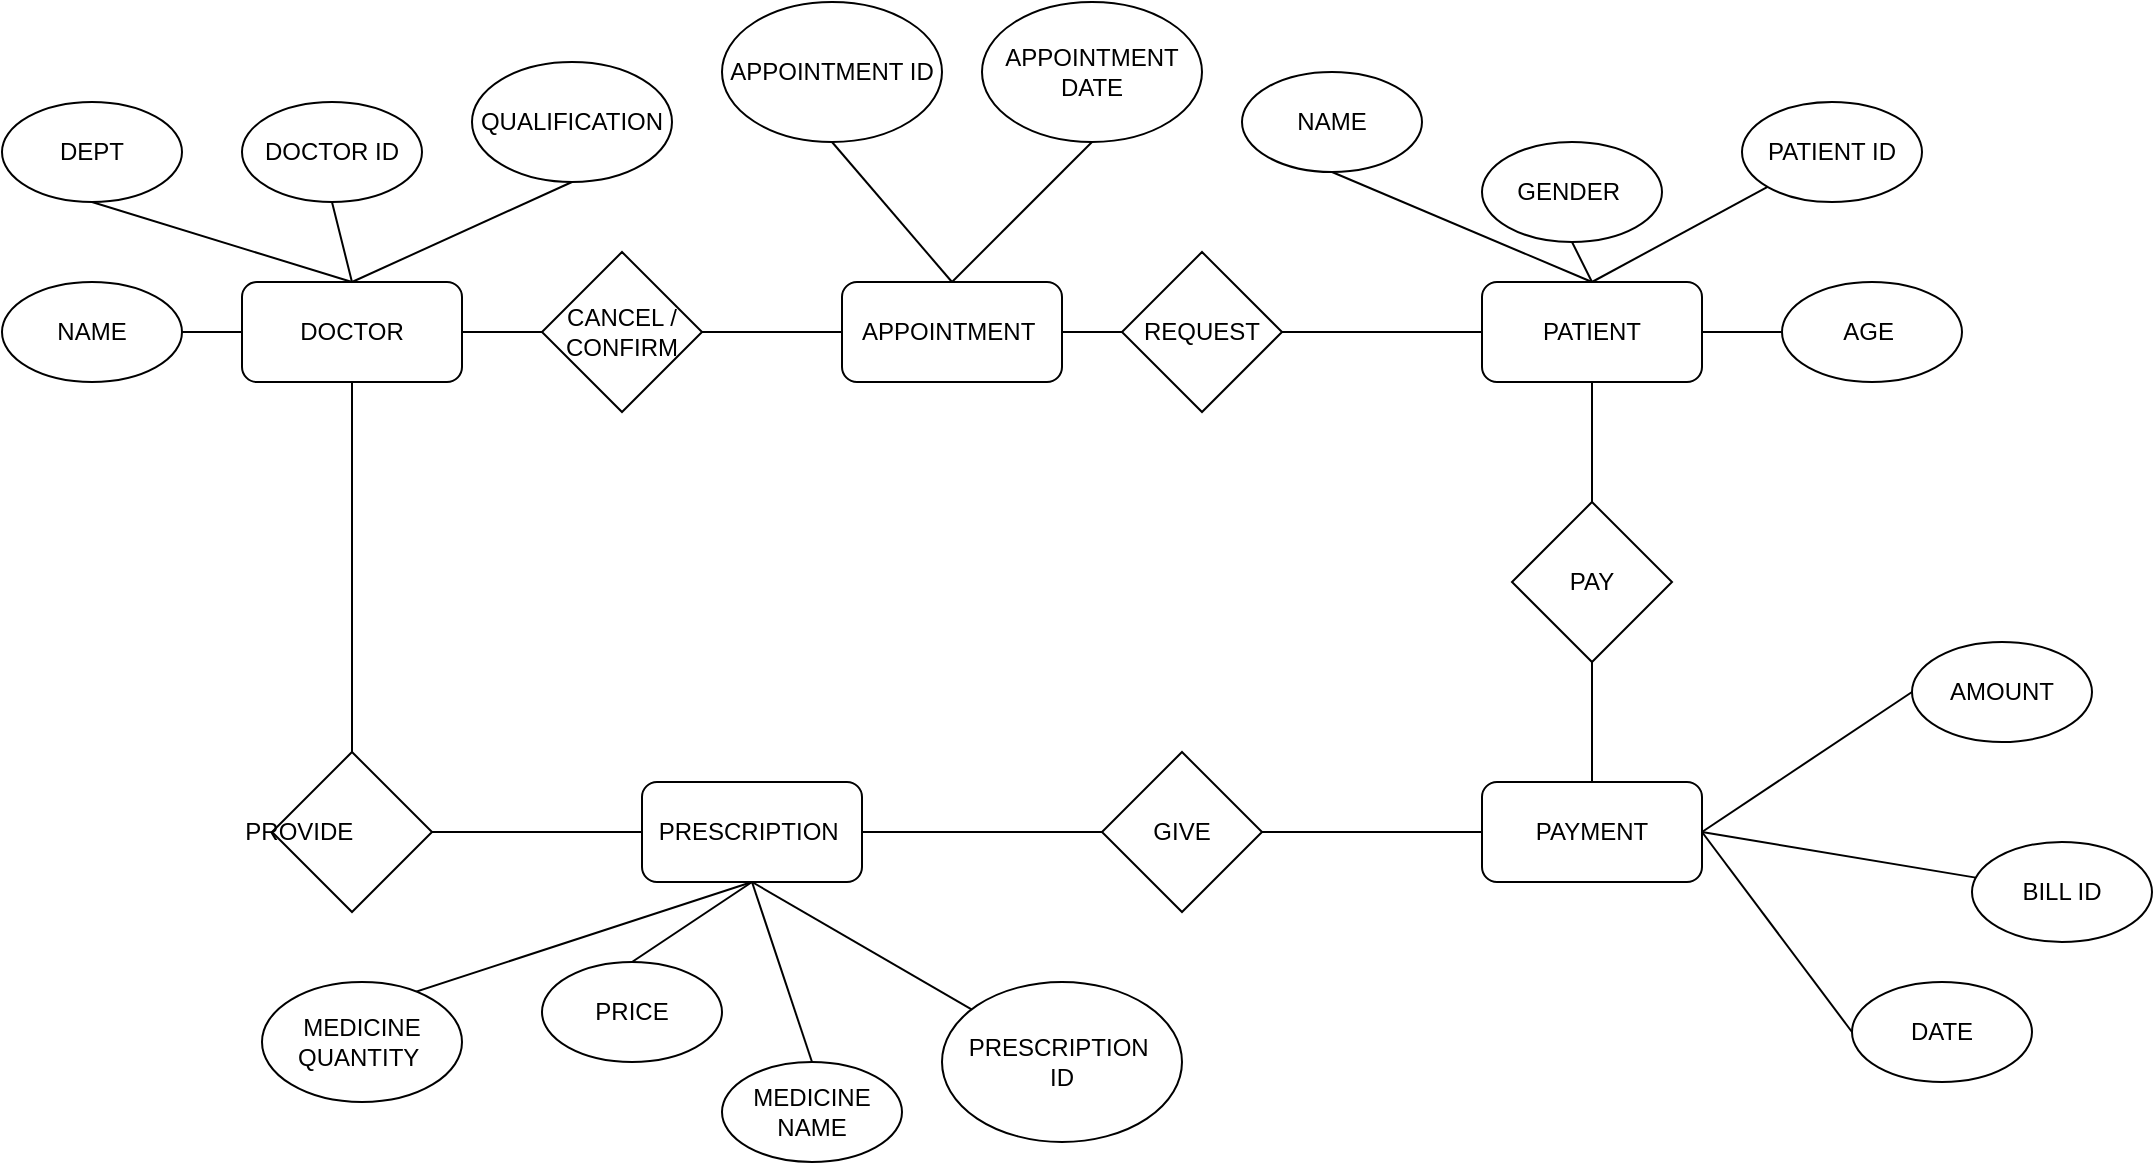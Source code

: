 <mxfile version="23.1.5" type="device">
  <diagram id="R2lEEEUBdFMjLlhIrx00" name="Page-1">
    <mxGraphModel dx="1235" dy="661" grid="1" gridSize="10" guides="1" tooltips="1" connect="1" arrows="1" fold="1" page="1" pageScale="1" pageWidth="850" pageHeight="1100" math="0" shadow="0" extFonts="Permanent Marker^https://fonts.googleapis.com/css?family=Permanent+Marker">
      <root>
        <mxCell id="0" />
        <mxCell id="1" parent="0" />
        <mxCell id="NsCT1WqsuZgKCHJDKyHA-3" value="DOCTOR" style="rounded=1;whiteSpace=wrap;html=1;" vertex="1" parent="1">
          <mxGeometry x="210" y="230" width="110" height="50" as="geometry" />
        </mxCell>
        <mxCell id="NsCT1WqsuZgKCHJDKyHA-5" value="" style="endArrow=none;html=1;rounded=0;entryX=0.5;entryY=1;entryDx=0;entryDy=0;exitX=0.5;exitY=0;exitDx=0;exitDy=0;" edge="1" parent="1" source="NsCT1WqsuZgKCHJDKyHA-3" target="NsCT1WqsuZgKCHJDKyHA-14">
          <mxGeometry width="50" height="50" relative="1" as="geometry">
            <mxPoint x="400" y="320" as="sourcePoint" />
            <mxPoint x="240" y="190" as="targetPoint" />
          </mxGeometry>
        </mxCell>
        <mxCell id="NsCT1WqsuZgKCHJDKyHA-6" value="" style="endArrow=none;html=1;rounded=0;exitX=0;exitY=0.5;exitDx=0;exitDy=0;entryX=1;entryY=0.5;entryDx=0;entryDy=0;" edge="1" parent="1" source="NsCT1WqsuZgKCHJDKyHA-13" target="NsCT1WqsuZgKCHJDKyHA-3">
          <mxGeometry width="50" height="50" relative="1" as="geometry">
            <mxPoint x="380.14" y="246.14" as="sourcePoint" />
            <mxPoint x="330.001" y="243.861" as="targetPoint" />
          </mxGeometry>
        </mxCell>
        <mxCell id="NsCT1WqsuZgKCHJDKyHA-9" value="" style="endArrow=none;html=1;rounded=0;entryX=0.5;entryY=1;entryDx=0;entryDy=0;exitX=0.5;exitY=0;exitDx=0;exitDy=0;" edge="1" target="NsCT1WqsuZgKCHJDKyHA-15" parent="1" source="NsCT1WqsuZgKCHJDKyHA-3">
          <mxGeometry width="50" height="50" relative="1" as="geometry">
            <mxPoint x="280" y="230" as="sourcePoint" />
            <mxPoint x="420" y="160" as="targetPoint" />
          </mxGeometry>
        </mxCell>
        <mxCell id="NsCT1WqsuZgKCHJDKyHA-11" value="" style="endArrow=none;html=1;rounded=0;entryX=0.5;entryY=1;entryDx=0;entryDy=0;exitX=0.5;exitY=0;exitDx=0;exitDy=0;" edge="1" target="NsCT1WqsuZgKCHJDKyHA-12" parent="1" source="NsCT1WqsuZgKCHJDKyHA-3">
          <mxGeometry width="50" height="50" relative="1" as="geometry">
            <mxPoint x="270" y="220" as="sourcePoint" />
            <mxPoint x="330" y="230" as="targetPoint" />
          </mxGeometry>
        </mxCell>
        <mxCell id="NsCT1WqsuZgKCHJDKyHA-12" value="DEPT" style="ellipse;whiteSpace=wrap;html=1;" vertex="1" parent="1">
          <mxGeometry x="90" y="140" width="90" height="50" as="geometry" />
        </mxCell>
        <mxCell id="NsCT1WqsuZgKCHJDKyHA-13" value="CANCEL / CONFIRM" style="rhombus;whiteSpace=wrap;html=1;" vertex="1" parent="1">
          <mxGeometry x="360" y="215" width="80" height="80" as="geometry" />
        </mxCell>
        <mxCell id="NsCT1WqsuZgKCHJDKyHA-14" value="DOCTOR ID" style="ellipse;whiteSpace=wrap;html=1;" vertex="1" parent="1">
          <mxGeometry x="210" y="140" width="90" height="50" as="geometry" />
        </mxCell>
        <mxCell id="NsCT1WqsuZgKCHJDKyHA-15" value="QUALIFICATION" style="ellipse;whiteSpace=wrap;html=1;" vertex="1" parent="1">
          <mxGeometry x="325" y="120" width="100" height="60" as="geometry" />
        </mxCell>
        <mxCell id="NsCT1WqsuZgKCHJDKyHA-16" value="NAME" style="ellipse;whiteSpace=wrap;html=1;" vertex="1" parent="1">
          <mxGeometry x="90" y="230" width="90" height="50" as="geometry" />
        </mxCell>
        <mxCell id="NsCT1WqsuZgKCHJDKyHA-18" value="" style="endArrow=none;html=1;rounded=0;entryX=1;entryY=0.5;entryDx=0;entryDy=0;exitX=0;exitY=0.5;exitDx=0;exitDy=0;" edge="1" parent="1" source="NsCT1WqsuZgKCHJDKyHA-3" target="NsCT1WqsuZgKCHJDKyHA-16">
          <mxGeometry width="50" height="50" relative="1" as="geometry">
            <mxPoint x="380" y="310" as="sourcePoint" />
            <mxPoint x="430" y="260" as="targetPoint" />
          </mxGeometry>
        </mxCell>
        <mxCell id="NsCT1WqsuZgKCHJDKyHA-22" value="APPOINTMENT ID" style="ellipse;whiteSpace=wrap;html=1;" vertex="1" parent="1">
          <mxGeometry x="450" y="90" width="110" height="70" as="geometry" />
        </mxCell>
        <mxCell id="NsCT1WqsuZgKCHJDKyHA-23" value="APPOINTMENT DATE" style="ellipse;whiteSpace=wrap;html=1;" vertex="1" parent="1">
          <mxGeometry x="580" y="90" width="110" height="70" as="geometry" />
        </mxCell>
        <mxCell id="NsCT1WqsuZgKCHJDKyHA-24" value="" style="endArrow=none;html=1;rounded=0;entryX=0.5;entryY=1;entryDx=0;entryDy=0;exitX=0.5;exitY=0;exitDx=0;exitDy=0;" edge="1" source="NsCT1WqsuZgKCHJDKyHA-26" target="NsCT1WqsuZgKCHJDKyHA-22" parent="1">
          <mxGeometry width="50" height="50" relative="1" as="geometry">
            <mxPoint x="640" y="220" as="sourcePoint" />
            <mxPoint x="700" y="230" as="targetPoint" />
          </mxGeometry>
        </mxCell>
        <mxCell id="NsCT1WqsuZgKCHJDKyHA-25" value="" style="endArrow=none;html=1;rounded=0;entryX=0.5;entryY=1;entryDx=0;entryDy=0;exitX=0.5;exitY=0;exitDx=0;exitDy=0;" edge="1" source="NsCT1WqsuZgKCHJDKyHA-26" target="NsCT1WqsuZgKCHJDKyHA-23" parent="1">
          <mxGeometry width="50" height="50" relative="1" as="geometry">
            <mxPoint x="770" y="320" as="sourcePoint" />
            <mxPoint x="610" y="190" as="targetPoint" />
          </mxGeometry>
        </mxCell>
        <mxCell id="NsCT1WqsuZgKCHJDKyHA-26" value="APPOINTMENT&amp;nbsp;" style="rounded=1;whiteSpace=wrap;html=1;" vertex="1" parent="1">
          <mxGeometry x="510" y="230" width="110" height="50" as="geometry" />
        </mxCell>
        <mxCell id="NsCT1WqsuZgKCHJDKyHA-27" value="" style="endArrow=none;html=1;rounded=0;exitX=0;exitY=0.5;exitDx=0;exitDy=0;entryX=1;entryY=0.5;entryDx=0;entryDy=0;" edge="1" parent="1" source="NsCT1WqsuZgKCHJDKyHA-26" target="NsCT1WqsuZgKCHJDKyHA-13">
          <mxGeometry width="50" height="50" relative="1" as="geometry">
            <mxPoint x="370" y="265" as="sourcePoint" />
            <mxPoint x="440" y="260" as="targetPoint" />
          </mxGeometry>
        </mxCell>
        <mxCell id="NsCT1WqsuZgKCHJDKyHA-33" value="REQUEST" style="rhombus;whiteSpace=wrap;html=1;" vertex="1" parent="1">
          <mxGeometry x="650" y="215" width="80" height="80" as="geometry" />
        </mxCell>
        <mxCell id="NsCT1WqsuZgKCHJDKyHA-34" value="" style="endArrow=none;html=1;rounded=0;entryX=0;entryY=0.5;entryDx=0;entryDy=0;exitX=1;exitY=0.5;exitDx=0;exitDy=0;" edge="1" parent="1" source="NsCT1WqsuZgKCHJDKyHA-26" target="NsCT1WqsuZgKCHJDKyHA-33">
          <mxGeometry width="50" height="50" relative="1" as="geometry">
            <mxPoint x="400" y="430" as="sourcePoint" />
            <mxPoint x="450" y="380" as="targetPoint" />
          </mxGeometry>
        </mxCell>
        <mxCell id="NsCT1WqsuZgKCHJDKyHA-35" value="" style="endArrow=none;html=1;rounded=0;exitX=0;exitY=0.5;exitDx=0;exitDy=0;entryX=1;entryY=0.5;entryDx=0;entryDy=0;" edge="1" parent="1" source="NsCT1WqsuZgKCHJDKyHA-36" target="NsCT1WqsuZgKCHJDKyHA-33">
          <mxGeometry width="50" height="50" relative="1" as="geometry">
            <mxPoint x="750" y="255" as="sourcePoint" />
            <mxPoint x="450" y="380" as="targetPoint" />
          </mxGeometry>
        </mxCell>
        <mxCell id="NsCT1WqsuZgKCHJDKyHA-36" value="PATIENT" style="rounded=1;whiteSpace=wrap;html=1;" vertex="1" parent="1">
          <mxGeometry x="830" y="230" width="110" height="50" as="geometry" />
        </mxCell>
        <mxCell id="NsCT1WqsuZgKCHJDKyHA-37" value="" style="endArrow=none;html=1;rounded=0;entryX=0.5;entryY=1;entryDx=0;entryDy=0;exitX=0.5;exitY=0;exitDx=0;exitDy=0;" edge="1" source="NsCT1WqsuZgKCHJDKyHA-36" target="NsCT1WqsuZgKCHJDKyHA-39" parent="1">
          <mxGeometry width="50" height="50" relative="1" as="geometry">
            <mxPoint x="1020" y="320" as="sourcePoint" />
            <mxPoint x="860" y="190" as="targetPoint" />
          </mxGeometry>
        </mxCell>
        <mxCell id="NsCT1WqsuZgKCHJDKyHA-38" value="" style="endArrow=none;html=1;rounded=0;entryX=0.5;entryY=1;entryDx=0;entryDy=0;exitX=0.5;exitY=0;exitDx=0;exitDy=0;" edge="1" source="NsCT1WqsuZgKCHJDKyHA-36" target="NsCT1WqsuZgKCHJDKyHA-42" parent="1">
          <mxGeometry width="50" height="50" relative="1" as="geometry">
            <mxPoint x="890" y="220" as="sourcePoint" />
            <mxPoint x="950" y="230" as="targetPoint" />
          </mxGeometry>
        </mxCell>
        <mxCell id="NsCT1WqsuZgKCHJDKyHA-39" value="GENDER&amp;nbsp;" style="ellipse;whiteSpace=wrap;html=1;" vertex="1" parent="1">
          <mxGeometry x="830" y="160" width="90" height="50" as="geometry" />
        </mxCell>
        <mxCell id="NsCT1WqsuZgKCHJDKyHA-40" value="" style="endArrow=none;html=1;rounded=0;entryX=1;entryY=0.5;entryDx=0;entryDy=0;exitX=1;exitY=0.5;exitDx=0;exitDy=0;" edge="1" source="NsCT1WqsuZgKCHJDKyHA-36" target="NsCT1WqsuZgKCHJDKyHA-43" parent="1">
          <mxGeometry width="50" height="50" relative="1" as="geometry">
            <mxPoint x="1000" y="310" as="sourcePoint" />
            <mxPoint x="1050" y="260" as="targetPoint" />
          </mxGeometry>
        </mxCell>
        <mxCell id="NsCT1WqsuZgKCHJDKyHA-41" value="PATIENT ID" style="ellipse;whiteSpace=wrap;html=1;" vertex="1" parent="1">
          <mxGeometry x="960" y="140" width="90" height="50" as="geometry" />
        </mxCell>
        <mxCell id="NsCT1WqsuZgKCHJDKyHA-42" value="NAME" style="ellipse;whiteSpace=wrap;html=1;" vertex="1" parent="1">
          <mxGeometry x="710" y="125" width="90" height="50" as="geometry" />
        </mxCell>
        <mxCell id="NsCT1WqsuZgKCHJDKyHA-43" value="AGE&amp;nbsp;" style="ellipse;whiteSpace=wrap;html=1;" vertex="1" parent="1">
          <mxGeometry x="980" y="230" width="90" height="50" as="geometry" />
        </mxCell>
        <mxCell id="NsCT1WqsuZgKCHJDKyHA-44" value="" style="endArrow=none;html=1;rounded=0;exitX=0.5;exitY=0;exitDx=0;exitDy=0;" edge="1" parent="1" source="NsCT1WqsuZgKCHJDKyHA-36" target="NsCT1WqsuZgKCHJDKyHA-41">
          <mxGeometry width="50" height="50" relative="1" as="geometry">
            <mxPoint x="440" y="460" as="sourcePoint" />
            <mxPoint x="490" y="410" as="targetPoint" />
          </mxGeometry>
        </mxCell>
        <mxCell id="NsCT1WqsuZgKCHJDKyHA-45" value="PAY" style="rhombus;whiteSpace=wrap;html=1;" vertex="1" parent="1">
          <mxGeometry x="845" y="340" width="80" height="80" as="geometry" />
        </mxCell>
        <mxCell id="NsCT1WqsuZgKCHJDKyHA-46" value="" style="endArrow=none;html=1;rounded=0;exitX=0.5;exitY=1;exitDx=0;exitDy=0;entryX=0.5;entryY=0;entryDx=0;entryDy=0;" edge="1" parent="1" source="NsCT1WqsuZgKCHJDKyHA-36" target="NsCT1WqsuZgKCHJDKyHA-45">
          <mxGeometry width="50" height="50" relative="1" as="geometry">
            <mxPoint x="620" y="390" as="sourcePoint" />
            <mxPoint x="670" y="340" as="targetPoint" />
          </mxGeometry>
        </mxCell>
        <mxCell id="NsCT1WqsuZgKCHJDKyHA-47" value="DATE" style="ellipse;whiteSpace=wrap;html=1;" vertex="1" parent="1">
          <mxGeometry x="1015" y="580" width="90" height="50" as="geometry" />
        </mxCell>
        <mxCell id="NsCT1WqsuZgKCHJDKyHA-48" value="PAYMENT" style="rounded=1;whiteSpace=wrap;html=1;" vertex="1" parent="1">
          <mxGeometry x="830" y="480" width="110" height="50" as="geometry" />
        </mxCell>
        <mxCell id="NsCT1WqsuZgKCHJDKyHA-49" value="AMOUNT" style="ellipse;whiteSpace=wrap;html=1;" vertex="1" parent="1">
          <mxGeometry x="1045" y="410" width="90" height="50" as="geometry" />
        </mxCell>
        <mxCell id="NsCT1WqsuZgKCHJDKyHA-51" value="BILL ID" style="ellipse;whiteSpace=wrap;html=1;" vertex="1" parent="1">
          <mxGeometry x="1075" y="510" width="90" height="50" as="geometry" />
        </mxCell>
        <mxCell id="NsCT1WqsuZgKCHJDKyHA-53" value="" style="endArrow=none;html=1;rounded=0;entryX=0;entryY=0.5;entryDx=0;entryDy=0;exitX=1;exitY=0.5;exitDx=0;exitDy=0;" edge="1" source="NsCT1WqsuZgKCHJDKyHA-48" target="NsCT1WqsuZgKCHJDKyHA-47" parent="1">
          <mxGeometry width="50" height="50" relative="1" as="geometry">
            <mxPoint x="1015" y="560" as="sourcePoint" />
            <mxPoint x="1065" y="510" as="targetPoint" />
          </mxGeometry>
        </mxCell>
        <mxCell id="NsCT1WqsuZgKCHJDKyHA-54" value="" style="endArrow=none;html=1;rounded=0;entryX=0;entryY=0.5;entryDx=0;entryDy=0;" edge="1" target="NsCT1WqsuZgKCHJDKyHA-49" parent="1">
          <mxGeometry width="50" height="50" relative="1" as="geometry">
            <mxPoint x="940" y="505" as="sourcePoint" />
            <mxPoint x="875" y="440" as="targetPoint" />
          </mxGeometry>
        </mxCell>
        <mxCell id="NsCT1WqsuZgKCHJDKyHA-55" value="" style="endArrow=none;html=1;rounded=0;exitX=1;exitY=0.5;exitDx=0;exitDy=0;" edge="1" source="NsCT1WqsuZgKCHJDKyHA-48" target="NsCT1WqsuZgKCHJDKyHA-51" parent="1">
          <mxGeometry width="50" height="50" relative="1" as="geometry">
            <mxPoint x="955" y="505" as="sourcePoint" />
            <mxPoint x="505" y="660" as="targetPoint" />
          </mxGeometry>
        </mxCell>
        <mxCell id="NsCT1WqsuZgKCHJDKyHA-57" value="" style="endArrow=none;html=1;rounded=0;entryX=0.5;entryY=1;entryDx=0;entryDy=0;exitX=0.5;exitY=0;exitDx=0;exitDy=0;" edge="1" parent="1" source="NsCT1WqsuZgKCHJDKyHA-48" target="NsCT1WqsuZgKCHJDKyHA-45">
          <mxGeometry width="50" height="50" relative="1" as="geometry">
            <mxPoint x="790" y="520" as="sourcePoint" />
            <mxPoint x="840" y="470" as="targetPoint" />
          </mxGeometry>
        </mxCell>
        <mxCell id="NsCT1WqsuZgKCHJDKyHA-58" value="PRESCRIPTION&amp;nbsp;" style="rounded=1;whiteSpace=wrap;html=1;direction=west;" vertex="1" parent="1">
          <mxGeometry x="410" y="480" width="110" height="50" as="geometry" />
        </mxCell>
        <mxCell id="NsCT1WqsuZgKCHJDKyHA-59" value="" style="endArrow=none;html=1;rounded=0;entryX=0.5;entryY=1;entryDx=0;entryDy=0;exitX=0.5;exitY=0;exitDx=0;exitDy=0;" edge="1" source="NsCT1WqsuZgKCHJDKyHA-58" target="NsCT1WqsuZgKCHJDKyHA-61" parent="1">
          <mxGeometry width="50" height="50" relative="1" as="geometry">
            <mxPoint x="600" y="570" as="sourcePoint" />
            <mxPoint x="440" y="440" as="targetPoint" />
          </mxGeometry>
        </mxCell>
        <mxCell id="NsCT1WqsuZgKCHJDKyHA-60" value="" style="endArrow=none;html=1;rounded=0;entryX=0.5;entryY=1;entryDx=0;entryDy=0;exitX=0.5;exitY=0;exitDx=0;exitDy=0;" edge="1" source="NsCT1WqsuZgKCHJDKyHA-58" target="NsCT1WqsuZgKCHJDKyHA-64" parent="1">
          <mxGeometry width="50" height="50" relative="1" as="geometry">
            <mxPoint x="470" y="470" as="sourcePoint" />
            <mxPoint x="530" y="480" as="targetPoint" />
          </mxGeometry>
        </mxCell>
        <mxCell id="NsCT1WqsuZgKCHJDKyHA-61" value="MEDICINE NAME" style="ellipse;whiteSpace=wrap;html=1;direction=west;" vertex="1" parent="1">
          <mxGeometry x="450" y="620" width="90" height="50" as="geometry" />
        </mxCell>
        <mxCell id="NsCT1WqsuZgKCHJDKyHA-62" value="" style="endArrow=none;html=1;rounded=0;entryX=1;entryY=0.5;entryDx=0;entryDy=0;exitX=0.5;exitY=0;exitDx=0;exitDy=0;" edge="1" source="NsCT1WqsuZgKCHJDKyHA-58" target="NsCT1WqsuZgKCHJDKyHA-65" parent="1">
          <mxGeometry width="50" height="50" relative="1" as="geometry">
            <mxPoint x="580" y="560" as="sourcePoint" />
            <mxPoint x="630" y="510" as="targetPoint" />
          </mxGeometry>
        </mxCell>
        <mxCell id="NsCT1WqsuZgKCHJDKyHA-63" value="PRESCRIPTION&amp;nbsp;&lt;br&gt;ID" style="ellipse;whiteSpace=wrap;html=1;direction=west;" vertex="1" parent="1">
          <mxGeometry x="560" y="580" width="120" height="80" as="geometry" />
        </mxCell>
        <mxCell id="NsCT1WqsuZgKCHJDKyHA-64" value="PRICE" style="ellipse;whiteSpace=wrap;html=1;direction=west;" vertex="1" parent="1">
          <mxGeometry x="360" y="570" width="90" height="50" as="geometry" />
        </mxCell>
        <mxCell id="NsCT1WqsuZgKCHJDKyHA-65" value="MEDICINE QUANTITY&amp;nbsp;" style="ellipse;whiteSpace=wrap;html=1;direction=west;" vertex="1" parent="1">
          <mxGeometry x="220" y="580" width="100" height="60" as="geometry" />
        </mxCell>
        <mxCell id="NsCT1WqsuZgKCHJDKyHA-66" value="" style="endArrow=none;html=1;rounded=0;exitX=0.5;exitY=0;exitDx=0;exitDy=0;" edge="1" source="NsCT1WqsuZgKCHJDKyHA-58" target="NsCT1WqsuZgKCHJDKyHA-63" parent="1">
          <mxGeometry width="50" height="50" relative="1" as="geometry">
            <mxPoint x="20" y="710" as="sourcePoint" />
            <mxPoint x="70" y="660" as="targetPoint" />
          </mxGeometry>
        </mxCell>
        <mxCell id="NsCT1WqsuZgKCHJDKyHA-68" value="GIVE" style="rhombus;whiteSpace=wrap;html=1;" vertex="1" parent="1">
          <mxGeometry x="640" y="465" width="80" height="80" as="geometry" />
        </mxCell>
        <mxCell id="NsCT1WqsuZgKCHJDKyHA-69" value="" style="endArrow=none;html=1;rounded=0;exitX=0;exitY=0.5;exitDx=0;exitDy=0;entryX=0;entryY=0.5;entryDx=0;entryDy=0;" edge="1" parent="1" source="NsCT1WqsuZgKCHJDKyHA-58" target="NsCT1WqsuZgKCHJDKyHA-68">
          <mxGeometry width="50" height="50" relative="1" as="geometry">
            <mxPoint x="650" y="570" as="sourcePoint" />
            <mxPoint x="700" y="520" as="targetPoint" />
          </mxGeometry>
        </mxCell>
        <mxCell id="NsCT1WqsuZgKCHJDKyHA-70" value="" style="endArrow=none;html=1;rounded=0;exitX=0;exitY=0.5;exitDx=0;exitDy=0;entryX=1;entryY=0.5;entryDx=0;entryDy=0;" edge="1" parent="1" source="NsCT1WqsuZgKCHJDKyHA-48" target="NsCT1WqsuZgKCHJDKyHA-68">
          <mxGeometry width="50" height="50" relative="1" as="geometry">
            <mxPoint x="650" y="570" as="sourcePoint" />
            <mxPoint x="700" y="520" as="targetPoint" />
          </mxGeometry>
        </mxCell>
        <mxCell id="NsCT1WqsuZgKCHJDKyHA-71" value="" style="endArrow=none;html=1;rounded=0;entryX=0.5;entryY=1;entryDx=0;entryDy=0;exitX=0.5;exitY=0;exitDx=0;exitDy=0;" edge="1" parent="1" source="NsCT1WqsuZgKCHJDKyHA-72" target="NsCT1WqsuZgKCHJDKyHA-3">
          <mxGeometry width="50" height="50" relative="1" as="geometry">
            <mxPoint x="265" y="470" as="sourcePoint" />
            <mxPoint x="700" y="520" as="targetPoint" />
          </mxGeometry>
        </mxCell>
        <mxCell id="NsCT1WqsuZgKCHJDKyHA-72" value="PROVIDE&lt;span style=&quot;white-space: pre;&quot;&gt;&#x9;&lt;/span&gt;&lt;span style=&quot;white-space: pre;&quot;&gt;&#x9;&lt;/span&gt;" style="rhombus;whiteSpace=wrap;html=1;" vertex="1" parent="1">
          <mxGeometry x="225" y="465" width="80" height="80" as="geometry" />
        </mxCell>
        <mxCell id="NsCT1WqsuZgKCHJDKyHA-73" value="" style="endArrow=none;html=1;rounded=0;entryX=1;entryY=0.5;entryDx=0;entryDy=0;exitX=1;exitY=0.5;exitDx=0;exitDy=0;" edge="1" parent="1" source="NsCT1WqsuZgKCHJDKyHA-58" target="NsCT1WqsuZgKCHJDKyHA-72">
          <mxGeometry width="50" height="50" relative="1" as="geometry">
            <mxPoint x="360" y="495" as="sourcePoint" />
            <mxPoint x="360" y="310" as="targetPoint" />
          </mxGeometry>
        </mxCell>
      </root>
    </mxGraphModel>
  </diagram>
</mxfile>
